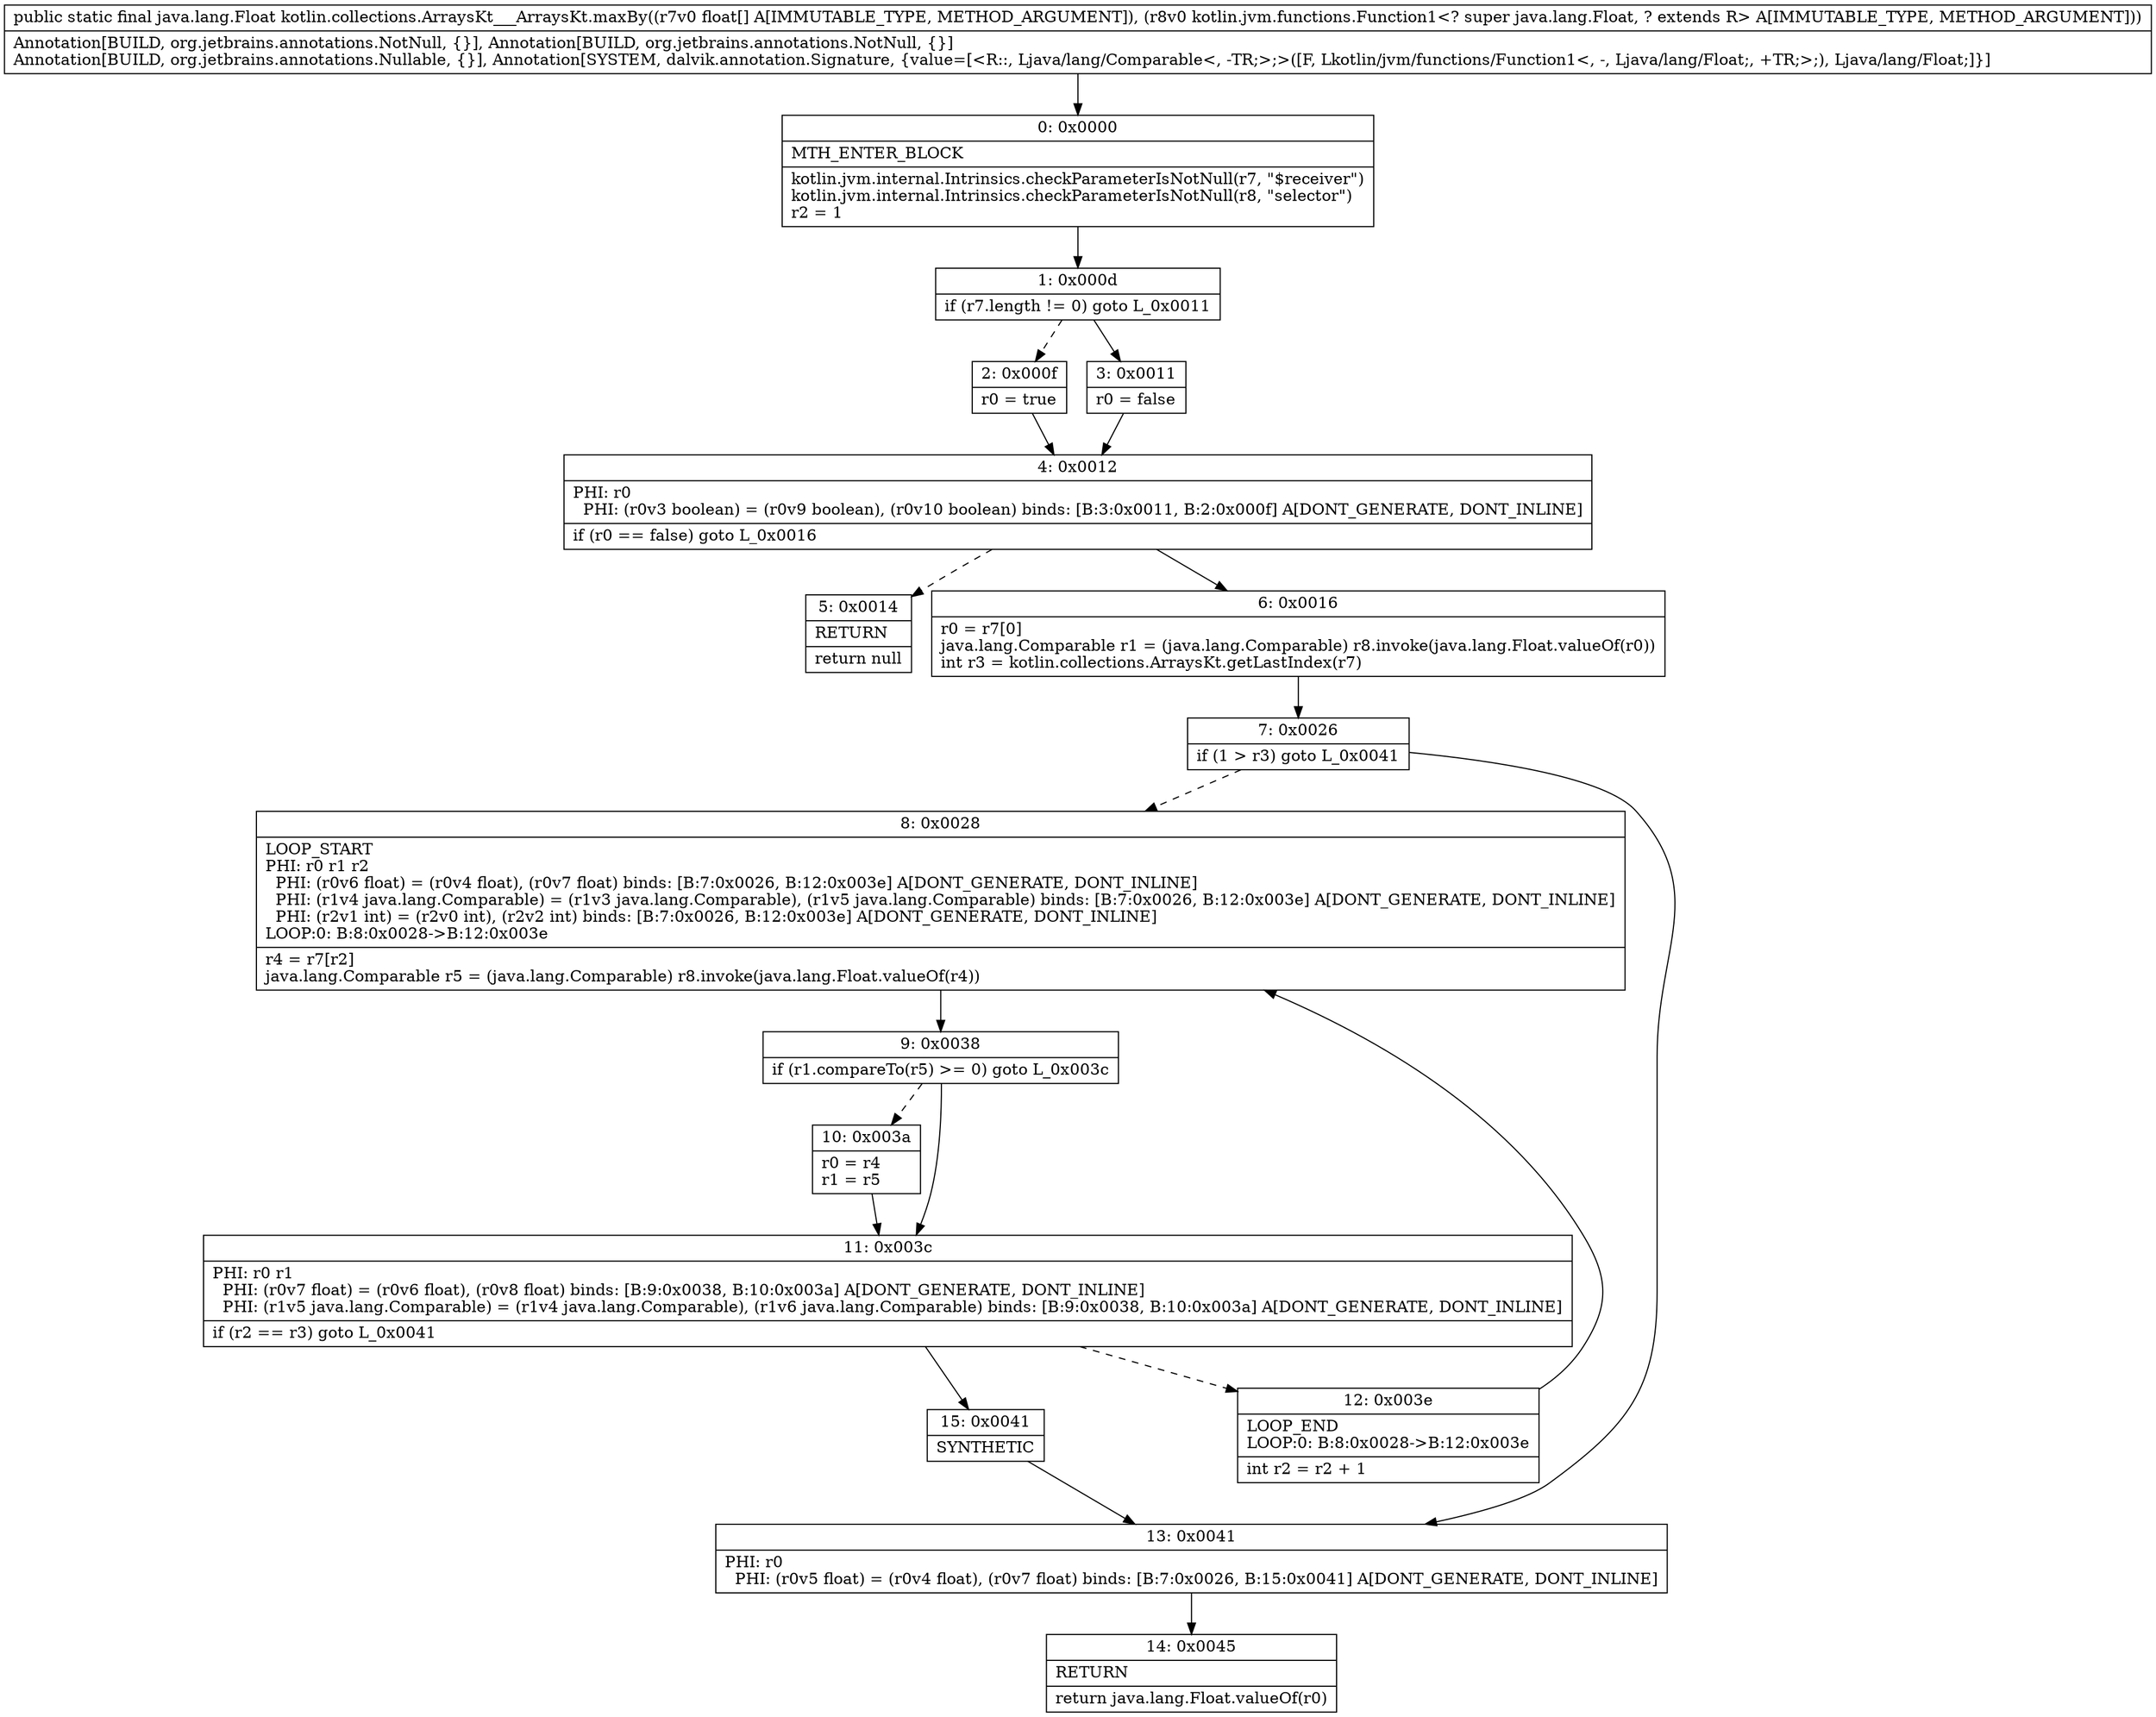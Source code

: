 digraph "CFG forkotlin.collections.ArraysKt___ArraysKt.maxBy([FLkotlin\/jvm\/functions\/Function1;)Ljava\/lang\/Float;" {
Node_0 [shape=record,label="{0\:\ 0x0000|MTH_ENTER_BLOCK\l|kotlin.jvm.internal.Intrinsics.checkParameterIsNotNull(r7, \"$receiver\")\lkotlin.jvm.internal.Intrinsics.checkParameterIsNotNull(r8, \"selector\")\lr2 = 1\l}"];
Node_1 [shape=record,label="{1\:\ 0x000d|if (r7.length != 0) goto L_0x0011\l}"];
Node_2 [shape=record,label="{2\:\ 0x000f|r0 = true\l}"];
Node_3 [shape=record,label="{3\:\ 0x0011|r0 = false\l}"];
Node_4 [shape=record,label="{4\:\ 0x0012|PHI: r0 \l  PHI: (r0v3 boolean) = (r0v9 boolean), (r0v10 boolean) binds: [B:3:0x0011, B:2:0x000f] A[DONT_GENERATE, DONT_INLINE]\l|if (r0 == false) goto L_0x0016\l}"];
Node_5 [shape=record,label="{5\:\ 0x0014|RETURN\l|return null\l}"];
Node_6 [shape=record,label="{6\:\ 0x0016|r0 = r7[0]\ljava.lang.Comparable r1 = (java.lang.Comparable) r8.invoke(java.lang.Float.valueOf(r0))\lint r3 = kotlin.collections.ArraysKt.getLastIndex(r7)\l}"];
Node_7 [shape=record,label="{7\:\ 0x0026|if (1 \> r3) goto L_0x0041\l}"];
Node_8 [shape=record,label="{8\:\ 0x0028|LOOP_START\lPHI: r0 r1 r2 \l  PHI: (r0v6 float) = (r0v4 float), (r0v7 float) binds: [B:7:0x0026, B:12:0x003e] A[DONT_GENERATE, DONT_INLINE]\l  PHI: (r1v4 java.lang.Comparable) = (r1v3 java.lang.Comparable), (r1v5 java.lang.Comparable) binds: [B:7:0x0026, B:12:0x003e] A[DONT_GENERATE, DONT_INLINE]\l  PHI: (r2v1 int) = (r2v0 int), (r2v2 int) binds: [B:7:0x0026, B:12:0x003e] A[DONT_GENERATE, DONT_INLINE]\lLOOP:0: B:8:0x0028\-\>B:12:0x003e\l|r4 = r7[r2]\ljava.lang.Comparable r5 = (java.lang.Comparable) r8.invoke(java.lang.Float.valueOf(r4))\l}"];
Node_9 [shape=record,label="{9\:\ 0x0038|if (r1.compareTo(r5) \>= 0) goto L_0x003c\l}"];
Node_10 [shape=record,label="{10\:\ 0x003a|r0 = r4\lr1 = r5\l}"];
Node_11 [shape=record,label="{11\:\ 0x003c|PHI: r0 r1 \l  PHI: (r0v7 float) = (r0v6 float), (r0v8 float) binds: [B:9:0x0038, B:10:0x003a] A[DONT_GENERATE, DONT_INLINE]\l  PHI: (r1v5 java.lang.Comparable) = (r1v4 java.lang.Comparable), (r1v6 java.lang.Comparable) binds: [B:9:0x0038, B:10:0x003a] A[DONT_GENERATE, DONT_INLINE]\l|if (r2 == r3) goto L_0x0041\l}"];
Node_12 [shape=record,label="{12\:\ 0x003e|LOOP_END\lLOOP:0: B:8:0x0028\-\>B:12:0x003e\l|int r2 = r2 + 1\l}"];
Node_13 [shape=record,label="{13\:\ 0x0041|PHI: r0 \l  PHI: (r0v5 float) = (r0v4 float), (r0v7 float) binds: [B:7:0x0026, B:15:0x0041] A[DONT_GENERATE, DONT_INLINE]\l}"];
Node_14 [shape=record,label="{14\:\ 0x0045|RETURN\l|return java.lang.Float.valueOf(r0)\l}"];
Node_15 [shape=record,label="{15\:\ 0x0041|SYNTHETIC\l}"];
MethodNode[shape=record,label="{public static final java.lang.Float kotlin.collections.ArraysKt___ArraysKt.maxBy((r7v0 float[] A[IMMUTABLE_TYPE, METHOD_ARGUMENT]), (r8v0 kotlin.jvm.functions.Function1\<? super java.lang.Float, ? extends R\> A[IMMUTABLE_TYPE, METHOD_ARGUMENT]))  | Annotation[BUILD, org.jetbrains.annotations.NotNull, \{\}], Annotation[BUILD, org.jetbrains.annotations.NotNull, \{\}]\lAnnotation[BUILD, org.jetbrains.annotations.Nullable, \{\}], Annotation[SYSTEM, dalvik.annotation.Signature, \{value=[\<R::, Ljava\/lang\/Comparable\<, \-TR;\>;\>([F, Lkotlin\/jvm\/functions\/Function1\<, \-, Ljava\/lang\/Float;, +TR;\>;), Ljava\/lang\/Float;]\}]\l}"];
MethodNode -> Node_0;
Node_0 -> Node_1;
Node_1 -> Node_2[style=dashed];
Node_1 -> Node_3;
Node_2 -> Node_4;
Node_3 -> Node_4;
Node_4 -> Node_5[style=dashed];
Node_4 -> Node_6;
Node_6 -> Node_7;
Node_7 -> Node_8[style=dashed];
Node_7 -> Node_13;
Node_8 -> Node_9;
Node_9 -> Node_10[style=dashed];
Node_9 -> Node_11;
Node_10 -> Node_11;
Node_11 -> Node_12[style=dashed];
Node_11 -> Node_15;
Node_12 -> Node_8;
Node_13 -> Node_14;
Node_15 -> Node_13;
}

